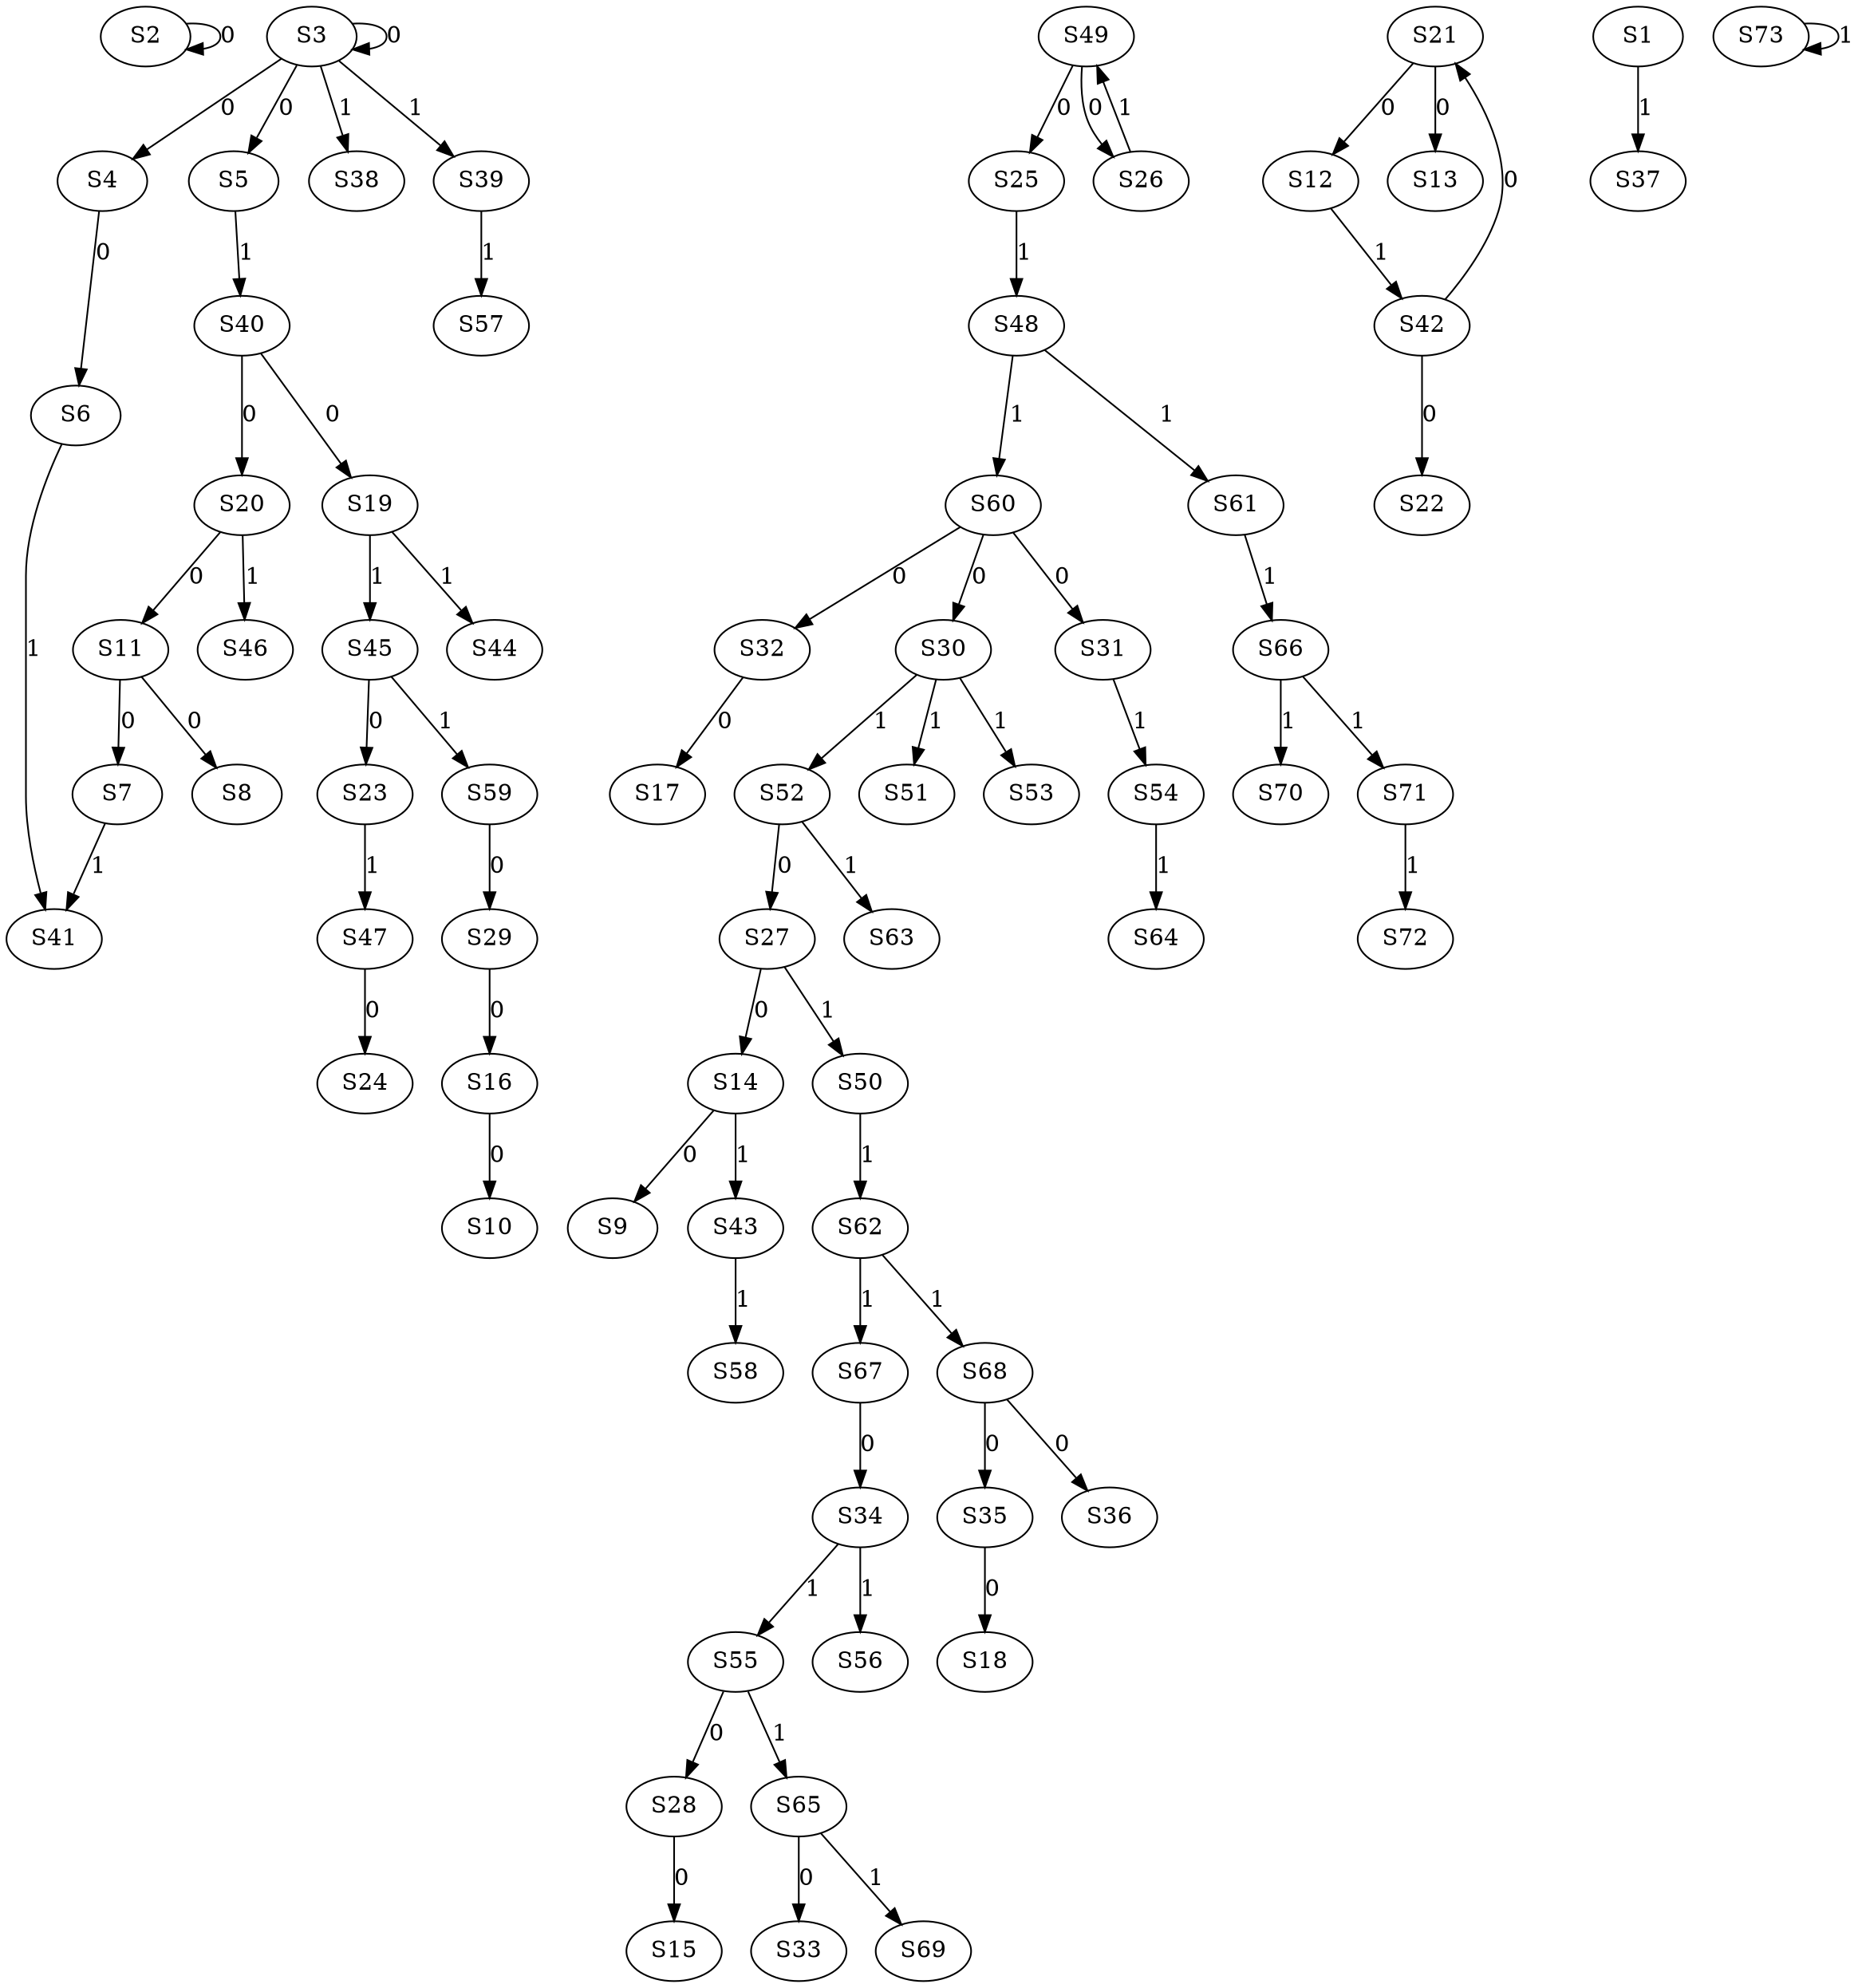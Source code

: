 strict digraph {
	S2 -> S2 [ label = 0 ];
	S3 -> S3 [ label = 0 ];
	S3 -> S4 [ label = 0 ];
	S3 -> S5 [ label = 0 ];
	S4 -> S6 [ label = 0 ];
	S11 -> S7 [ label = 0 ];
	S11 -> S8 [ label = 0 ];
	S14 -> S9 [ label = 0 ];
	S16 -> S10 [ label = 0 ];
	S20 -> S11 [ label = 0 ];
	S21 -> S12 [ label = 0 ];
	S21 -> S13 [ label = 0 ];
	S27 -> S14 [ label = 0 ];
	S28 -> S15 [ label = 0 ];
	S29 -> S16 [ label = 0 ];
	S32 -> S17 [ label = 0 ];
	S35 -> S18 [ label = 0 ];
	S40 -> S19 [ label = 0 ];
	S40 -> S20 [ label = 0 ];
	S42 -> S21 [ label = 0 ];
	S42 -> S22 [ label = 0 ];
	S45 -> S23 [ label = 0 ];
	S47 -> S24 [ label = 0 ];
	S49 -> S25 [ label = 0 ];
	S49 -> S26 [ label = 0 ];
	S52 -> S27 [ label = 0 ];
	S55 -> S28 [ label = 0 ];
	S59 -> S29 [ label = 0 ];
	S60 -> S30 [ label = 0 ];
	S60 -> S31 [ label = 0 ];
	S60 -> S32 [ label = 0 ];
	S65 -> S33 [ label = 0 ];
	S67 -> S34 [ label = 0 ];
	S68 -> S35 [ label = 0 ];
	S68 -> S36 [ label = 0 ];
	S1 -> S37 [ label = 1 ];
	S3 -> S38 [ label = 1 ];
	S3 -> S39 [ label = 1 ];
	S5 -> S40 [ label = 1 ];
	S6 -> S41 [ label = 1 ];
	S12 -> S42 [ label = 1 ];
	S14 -> S43 [ label = 1 ];
	S19 -> S44 [ label = 1 ];
	S19 -> S45 [ label = 1 ];
	S20 -> S46 [ label = 1 ];
	S23 -> S47 [ label = 1 ];
	S25 -> S48 [ label = 1 ];
	S26 -> S49 [ label = 1 ];
	S27 -> S50 [ label = 1 ];
	S30 -> S51 [ label = 1 ];
	S30 -> S52 [ label = 1 ];
	S30 -> S53 [ label = 1 ];
	S31 -> S54 [ label = 1 ];
	S34 -> S55 [ label = 1 ];
	S34 -> S56 [ label = 1 ];
	S39 -> S57 [ label = 1 ];
	S43 -> S58 [ label = 1 ];
	S45 -> S59 [ label = 1 ];
	S48 -> S60 [ label = 1 ];
	S48 -> S61 [ label = 1 ];
	S50 -> S62 [ label = 1 ];
	S52 -> S63 [ label = 1 ];
	S54 -> S64 [ label = 1 ];
	S55 -> S65 [ label = 1 ];
	S61 -> S66 [ label = 1 ];
	S62 -> S67 [ label = 1 ];
	S62 -> S68 [ label = 1 ];
	S65 -> S69 [ label = 1 ];
	S66 -> S70 [ label = 1 ];
	S66 -> S71 [ label = 1 ];
	S71 -> S72 [ label = 1 ];
	S73 -> S73 [ label = 1 ];
	S7 -> S41 [ label = 1 ];
}